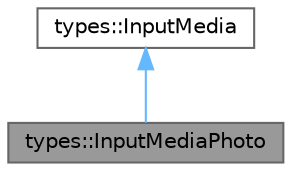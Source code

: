 digraph "types::InputMediaPhoto"
{
 // LATEX_PDF_SIZE
  bgcolor="transparent";
  edge [fontname=Helvetica,fontsize=10,labelfontname=Helvetica,labelfontsize=10];
  node [fontname=Helvetica,fontsize=10,shape=box,height=0.2,width=0.4];
  Node1 [id="Node000001",label="types::InputMediaPhoto",height=0.2,width=0.4,color="gray40", fillcolor="grey60", style="filled", fontcolor="black",tooltip="Class represents a photo to be sent."];
  Node2 -> Node1 [id="edge1_Node000001_Node000002",dir="back",color="steelblue1",style="solid",tooltip=" "];
  Node2 [id="Node000002",label="types::InputMedia",height=0.2,width=0.4,color="gray40", fillcolor="white", style="filled",URL="$classtypes_1_1_input_media.html",tooltip="Class represents the content of a media message to be sent."];
}
